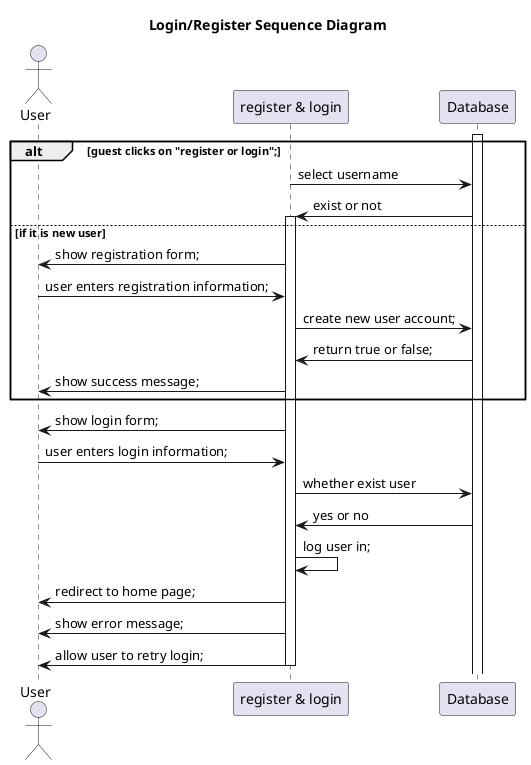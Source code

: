@startuml
title Login/Register Sequence Diagram
participant "register & login" as System
actor User
participant System
participant Database

activate Database
alt guest clicks on "register or login";
System -> Database: select username
Database -> System: exist or not
else if it is new user
activate System
System -> User: show registration form;
User -> System: user enters registration information;
System -> Database: create new user account;
Database -> System: return true or false;
System -> User: show success message;
'deactivate System
end
'activate System
System -> User: show login form;
User -> System: user enters login information;
System -> Database: whether exist user
Database -> System: yes or no
System -> System: log user in;
System -> User: redirect to home page;
System -> User: show error message;
System -> User: allow user to retry login;
deactivate System


@enduml
